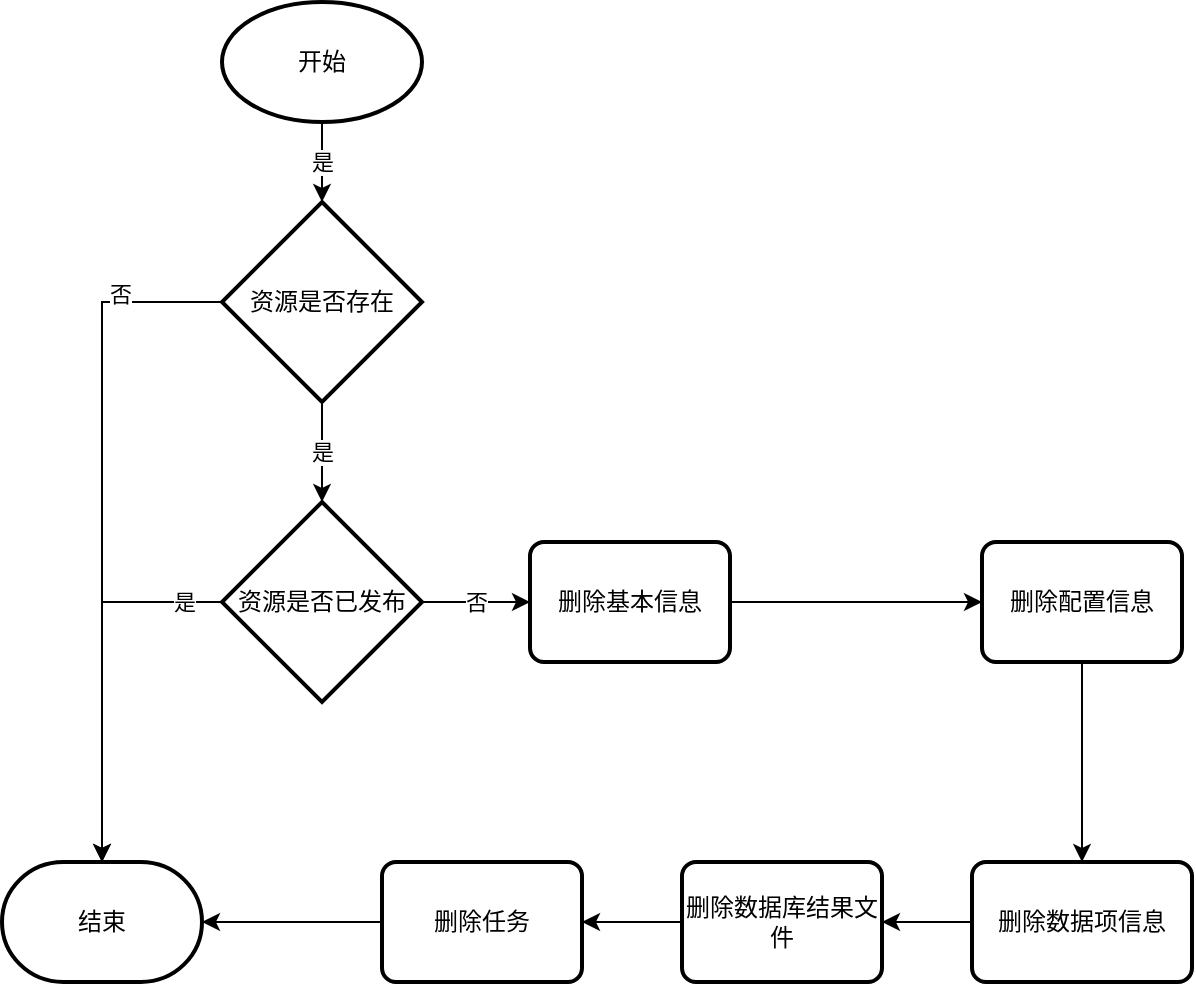 <mxfile version="20.8.5" type="github">
  <diagram id="5L5s5uM2wJenfJ0nbEnf" name="第 1 页">
    <mxGraphModel dx="1354" dy="635" grid="1" gridSize="10" guides="1" tooltips="1" connect="1" arrows="1" fold="1" page="1" pageScale="1" pageWidth="827" pageHeight="1169" math="0" shadow="0">
      <root>
        <mxCell id="0" />
        <mxCell id="1" parent="0" />
        <mxCell id="Y9AQ3P6Cmwsa3wJ9Wi3x-6" style="edgeStyle=orthogonalEdgeStyle;rounded=0;orthogonalLoop=1;jettySize=auto;html=1;" edge="1" parent="1" source="Y9AQ3P6Cmwsa3wJ9Wi3x-3" target="Y9AQ3P6Cmwsa3wJ9Wi3x-5">
          <mxGeometry relative="1" as="geometry" />
        </mxCell>
        <mxCell id="Y9AQ3P6Cmwsa3wJ9Wi3x-7" value="否" style="edgeLabel;html=1;align=center;verticalAlign=middle;resizable=0;points=[];" vertex="1" connectable="0" parent="Y9AQ3P6Cmwsa3wJ9Wi3x-6">
          <mxGeometry x="-0.699" y="-4" relative="1" as="geometry">
            <mxPoint as="offset" />
          </mxGeometry>
        </mxCell>
        <mxCell id="Y9AQ3P6Cmwsa3wJ9Wi3x-8" value="是" style="edgeStyle=orthogonalEdgeStyle;rounded=0;orthogonalLoop=1;jettySize=auto;html=1;" edge="1" parent="1" source="Y9AQ3P6Cmwsa3wJ9Wi3x-1" target="Y9AQ3P6Cmwsa3wJ9Wi3x-3">
          <mxGeometry relative="1" as="geometry" />
        </mxCell>
        <mxCell id="Y9AQ3P6Cmwsa3wJ9Wi3x-1" value="开始" style="strokeWidth=2;html=1;shape=mxgraph.flowchart.start_1;whiteSpace=wrap;" vertex="1" parent="1">
          <mxGeometry x="260" y="50" width="100" height="60" as="geometry" />
        </mxCell>
        <mxCell id="Y9AQ3P6Cmwsa3wJ9Wi3x-13" value="是" style="edgeStyle=orthogonalEdgeStyle;rounded=0;orthogonalLoop=1;jettySize=auto;html=1;" edge="1" parent="1" source="Y9AQ3P6Cmwsa3wJ9Wi3x-3" target="Y9AQ3P6Cmwsa3wJ9Wi3x-9">
          <mxGeometry relative="1" as="geometry" />
        </mxCell>
        <mxCell id="Y9AQ3P6Cmwsa3wJ9Wi3x-3" value="资源是否存在" style="strokeWidth=2;html=1;shape=mxgraph.flowchart.decision;whiteSpace=wrap;" vertex="1" parent="1">
          <mxGeometry x="260" y="150" width="100" height="100" as="geometry" />
        </mxCell>
        <mxCell id="Y9AQ3P6Cmwsa3wJ9Wi3x-5" value="结束" style="strokeWidth=2;html=1;shape=mxgraph.flowchart.terminator;whiteSpace=wrap;" vertex="1" parent="1">
          <mxGeometry x="150" y="480" width="100" height="60" as="geometry" />
        </mxCell>
        <mxCell id="Y9AQ3P6Cmwsa3wJ9Wi3x-12" style="edgeStyle=orthogonalEdgeStyle;rounded=0;orthogonalLoop=1;jettySize=auto;html=1;entryX=0.5;entryY=0;entryDx=0;entryDy=0;entryPerimeter=0;" edge="1" parent="1" source="Y9AQ3P6Cmwsa3wJ9Wi3x-9" target="Y9AQ3P6Cmwsa3wJ9Wi3x-5">
          <mxGeometry relative="1" as="geometry" />
        </mxCell>
        <mxCell id="Y9AQ3P6Cmwsa3wJ9Wi3x-14" value="是" style="edgeLabel;html=1;align=center;verticalAlign=middle;resizable=0;points=[];" vertex="1" connectable="0" parent="Y9AQ3P6Cmwsa3wJ9Wi3x-12">
          <mxGeometry x="-0.794" relative="1" as="geometry">
            <mxPoint as="offset" />
          </mxGeometry>
        </mxCell>
        <mxCell id="Y9AQ3P6Cmwsa3wJ9Wi3x-20" value="否" style="edgeStyle=orthogonalEdgeStyle;rounded=0;orthogonalLoop=1;jettySize=auto;html=1;" edge="1" parent="1" source="Y9AQ3P6Cmwsa3wJ9Wi3x-9" target="Y9AQ3P6Cmwsa3wJ9Wi3x-15">
          <mxGeometry relative="1" as="geometry" />
        </mxCell>
        <mxCell id="Y9AQ3P6Cmwsa3wJ9Wi3x-9" value="资源是否已发布" style="strokeWidth=2;html=1;shape=mxgraph.flowchart.decision;whiteSpace=wrap;" vertex="1" parent="1">
          <mxGeometry x="260" y="300" width="100" height="100" as="geometry" />
        </mxCell>
        <mxCell id="Y9AQ3P6Cmwsa3wJ9Wi3x-21" value="" style="edgeStyle=orthogonalEdgeStyle;rounded=0;orthogonalLoop=1;jettySize=auto;html=1;" edge="1" parent="1" source="Y9AQ3P6Cmwsa3wJ9Wi3x-15" target="Y9AQ3P6Cmwsa3wJ9Wi3x-16">
          <mxGeometry relative="1" as="geometry" />
        </mxCell>
        <mxCell id="Y9AQ3P6Cmwsa3wJ9Wi3x-15" value="删除基本信息" style="rounded=1;whiteSpace=wrap;html=1;absoluteArcSize=1;arcSize=14;strokeWidth=2;" vertex="1" parent="1">
          <mxGeometry x="414" y="320" width="100" height="60" as="geometry" />
        </mxCell>
        <mxCell id="Y9AQ3P6Cmwsa3wJ9Wi3x-22" style="edgeStyle=orthogonalEdgeStyle;rounded=0;orthogonalLoop=1;jettySize=auto;html=1;entryX=0.5;entryY=0;entryDx=0;entryDy=0;" edge="1" parent="1" source="Y9AQ3P6Cmwsa3wJ9Wi3x-16" target="Y9AQ3P6Cmwsa3wJ9Wi3x-17">
          <mxGeometry relative="1" as="geometry" />
        </mxCell>
        <mxCell id="Y9AQ3P6Cmwsa3wJ9Wi3x-16" value="删除配置信息" style="rounded=1;whiteSpace=wrap;html=1;absoluteArcSize=1;arcSize=14;strokeWidth=2;" vertex="1" parent="1">
          <mxGeometry x="640" y="320" width="100" height="60" as="geometry" />
        </mxCell>
        <mxCell id="Y9AQ3P6Cmwsa3wJ9Wi3x-26" value="" style="edgeStyle=orthogonalEdgeStyle;rounded=0;orthogonalLoop=1;jettySize=auto;html=1;" edge="1" parent="1" source="Y9AQ3P6Cmwsa3wJ9Wi3x-17" target="Y9AQ3P6Cmwsa3wJ9Wi3x-25">
          <mxGeometry relative="1" as="geometry" />
        </mxCell>
        <mxCell id="Y9AQ3P6Cmwsa3wJ9Wi3x-17" value="删除数据项信息" style="rounded=1;whiteSpace=wrap;html=1;absoluteArcSize=1;arcSize=14;strokeWidth=2;" vertex="1" parent="1">
          <mxGeometry x="635" y="480" width="110" height="60" as="geometry" />
        </mxCell>
        <mxCell id="Y9AQ3P6Cmwsa3wJ9Wi3x-24" style="edgeStyle=orthogonalEdgeStyle;rounded=0;orthogonalLoop=1;jettySize=auto;html=1;entryX=1;entryY=0.5;entryDx=0;entryDy=0;entryPerimeter=0;" edge="1" parent="1" source="Y9AQ3P6Cmwsa3wJ9Wi3x-18" target="Y9AQ3P6Cmwsa3wJ9Wi3x-5">
          <mxGeometry relative="1" as="geometry" />
        </mxCell>
        <mxCell id="Y9AQ3P6Cmwsa3wJ9Wi3x-18" value="删除任务" style="rounded=1;whiteSpace=wrap;html=1;absoluteArcSize=1;arcSize=14;strokeWidth=2;" vertex="1" parent="1">
          <mxGeometry x="340" y="480" width="100" height="60" as="geometry" />
        </mxCell>
        <mxCell id="Y9AQ3P6Cmwsa3wJ9Wi3x-27" value="" style="edgeStyle=orthogonalEdgeStyle;rounded=0;orthogonalLoop=1;jettySize=auto;html=1;" edge="1" parent="1" source="Y9AQ3P6Cmwsa3wJ9Wi3x-25" target="Y9AQ3P6Cmwsa3wJ9Wi3x-18">
          <mxGeometry relative="1" as="geometry" />
        </mxCell>
        <mxCell id="Y9AQ3P6Cmwsa3wJ9Wi3x-25" value="删除数据库结果文件" style="rounded=1;whiteSpace=wrap;html=1;absoluteArcSize=1;arcSize=14;strokeWidth=2;" vertex="1" parent="1">
          <mxGeometry x="490" y="480" width="100" height="60" as="geometry" />
        </mxCell>
      </root>
    </mxGraphModel>
  </diagram>
</mxfile>

